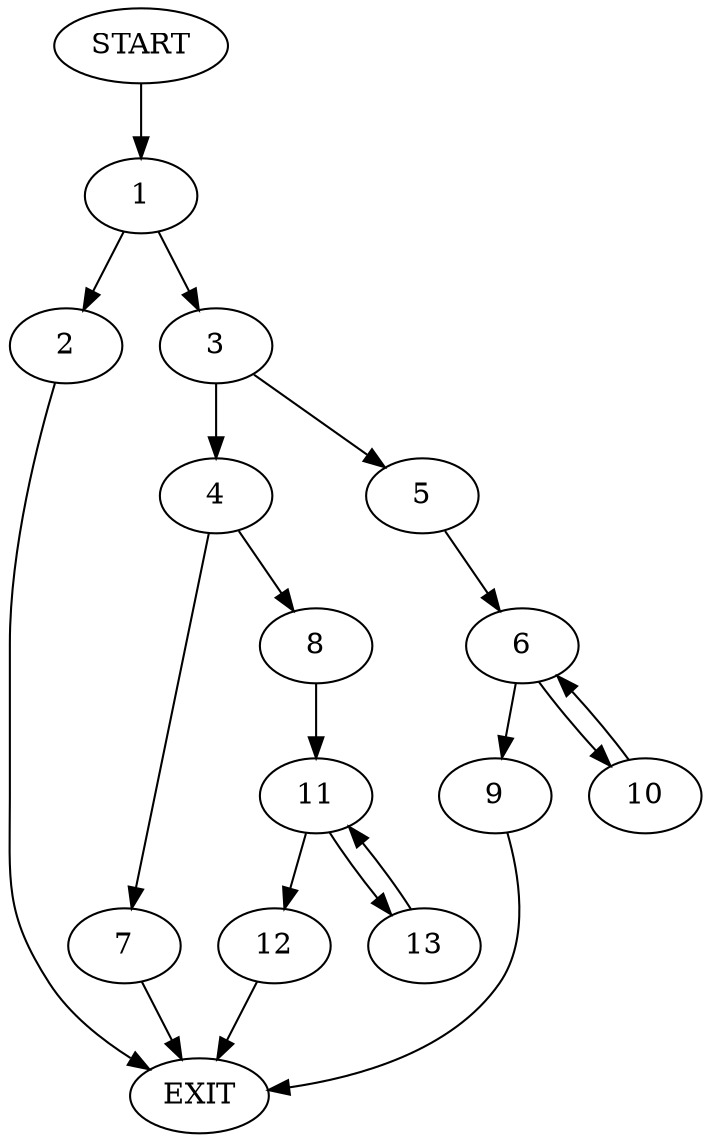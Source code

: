 digraph {
0 [label="START"]
14 [label="EXIT"]
0 -> 1
1 -> 2
1 -> 3
3 -> 4
3 -> 5
2 -> 14
5 -> 6
4 -> 7
4 -> 8
6 -> 9
6 -> 10
9 -> 14
10 -> 6
7 -> 14
8 -> 11
11 -> 12
11 -> 13
12 -> 14
13 -> 11
}
